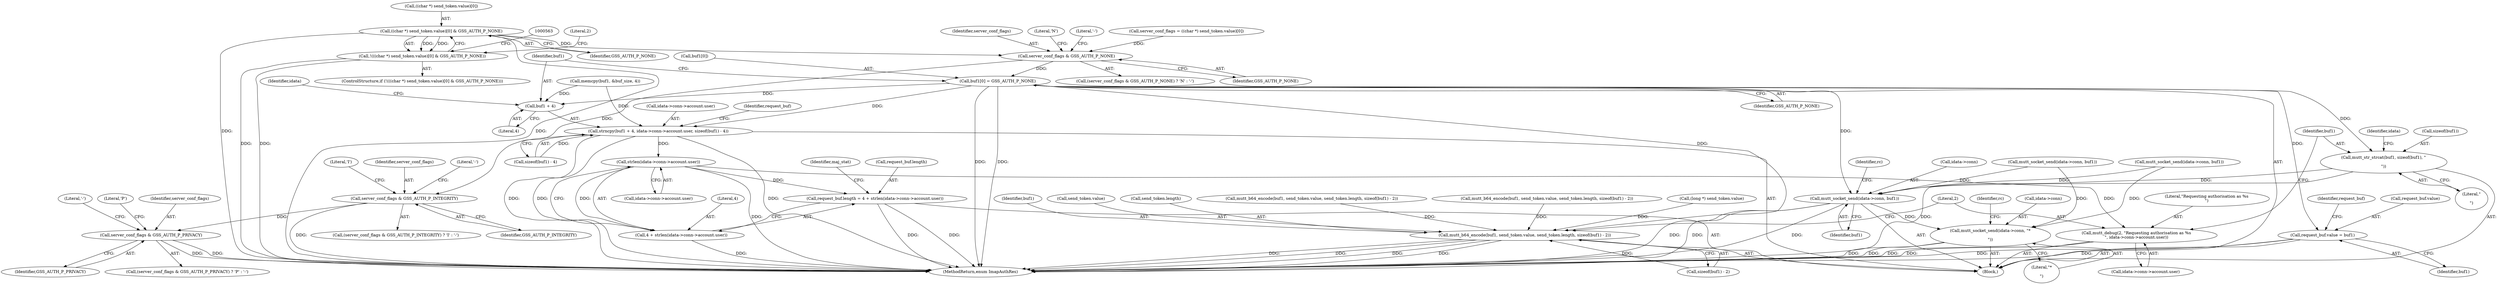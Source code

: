 digraph "0_neomutt_6f163e07ae68654d7ac5268cbb7565f6df79ad85_0@array" {
"1000541" [label="(Call,((char *) send_token.value)[0] & GSS_AUTH_P_NONE)"];
"1000540" [label="(Call,!(((char *) send_token.value)[0] & GSS_AUTH_P_NONE))"];
"1000587" [label="(Call,server_conf_flags & GSS_AUTH_P_NONE)"];
"1000593" [label="(Call,server_conf_flags & GSS_AUTH_P_INTEGRITY)"];
"1000599" [label="(Call,server_conf_flags & GSS_AUTH_P_PRIVACY)"];
"1000617" [label="(Call,buf1[0] = GSS_AUTH_P_NONE)"];
"1000622" [label="(Call,strncpy(buf1 + 4, idata->conn->account.user, sizeof(buf1) - 4))"];
"1000648" [label="(Call,strlen(idata->conn->account.user))"];
"1000642" [label="(Call,request_buf.length = 4 + strlen(idata->conn->account.user))"];
"1000646" [label="(Call,4 + strlen(idata->conn->account.user))"];
"1000691" [label="(Call,mutt_debug(2, \"Requesting authorisation as %s\n\", idata->conn->account.user))"];
"1000623" [label="(Call,buf1 + 4)"];
"1000637" [label="(Call,request_buf.value = buf1)"];
"1000679" [label="(Call,mutt_b64_encode(buf1, send_token.value, send_token.length, sizeof(buf1) - 2))"];
"1000701" [label="(Call,mutt_str_strcat(buf1, sizeof(buf1), \"\r\n\"))"];
"1000706" [label="(Call,mutt_socket_send(idata->conn, buf1))"];
"1000763" [label="(Call,mutt_socket_send(idata->conn, \"*\r\n\"))"];
"1000589" [label="(Identifier,GSS_AUTH_P_NONE)"];
"1000646" [label="(Call,4 + strlen(idata->conn->account.user))"];
"1000542" [label="(Call,((char *) send_token.value)[0])"];
"1000590" [label="(Literal,'N')"];
"1000602" [label="(Literal,'P')"];
"1000596" [label="(Literal,'I')"];
"1000680" [label="(Identifier,buf1)"];
"1000708" [label="(Identifier,idata)"];
"1000767" [label="(Literal,\"*\r\n\")"];
"1000549" [label="(Identifier,GSS_AUTH_P_NONE)"];
"1000600" [label="(Identifier,server_conf_flags)"];
"1000612" [label="(Call,memcpy(buf1, &buf_size, 4))"];
"1000587" [label="(Call,server_conf_flags & GSS_AUTH_P_NONE)"];
"1000694" [label="(Call,idata->conn->account.user)"];
"1000707" [label="(Call,idata->conn)"];
"1000681" [label="(Call,send_token.value)"];
"1000595" [label="(Identifier,GSS_AUTH_P_INTEGRITY)"];
"1000541" [label="(Call,((char *) send_token.value)[0] & GSS_AUTH_P_NONE)"];
"1000591" [label="(Literal,'-')"];
"1000603" [label="(Literal,'-')"];
"1000639" [label="(Identifier,request_buf)"];
"1000702" [label="(Identifier,buf1)"];
"1000684" [label="(Call,send_token.length)"];
"1000621" [label="(Identifier,GSS_AUTH_P_NONE)"];
"1000453" [label="(Call,mutt_socket_send(idata->conn, buf1))"];
"1000629" [label="(Identifier,idata)"];
"1000710" [label="(Identifier,buf1)"];
"1000633" [label="(Call,sizeof(buf1) - 4)"];
"1000764" [label="(Call,idata->conn)"];
"1000622" [label="(Call,strncpy(buf1 + 4, idata->conn->account.user, sizeof(buf1) - 4))"];
"1000586" [label="(Call,(server_conf_flags & GSS_AUTH_P_NONE) ? 'N' : '-')"];
"1000770" [label="(Identifier,rc)"];
"1000530" [label="(Call,server_conf_flags = ((char *) send_token.value)[0])"];
"1000691" [label="(Call,mutt_debug(2, \"Requesting authorisation as %s\n\", idata->conn->account.user))"];
"1000594" [label="(Identifier,server_conf_flags)"];
"1000647" [label="(Literal,4)"];
"1000617" [label="(Call,buf1[0] = GSS_AUTH_P_NONE)"];
"1000642" [label="(Call,request_buf.length = 4 + strlen(idata->conn->account.user))"];
"1000693" [label="(Literal,\"Requesting authorisation as %s\n\")"];
"1000601" [label="(Identifier,GSS_AUTH_P_PRIVACY)"];
"1000637" [label="(Call,request_buf.value = buf1)"];
"1000618" [label="(Call,buf1[0])"];
"1000641" [label="(Identifier,buf1)"];
"1000592" [label="(Call,(server_conf_flags & GSS_AUTH_P_INTEGRITY) ? 'I' : '-')"];
"1000624" [label="(Identifier,buf1)"];
"1000312" [label="(Call,mutt_b64_encode(buf1, send_token.value, send_token.length, sizeof(buf1) - 2))"];
"1000763" [label="(Call,mutt_socket_send(idata->conn, \"*\r\n\"))"];
"1000623" [label="(Call,buf1 + 4)"];
"1000598" [label="(Call,(server_conf_flags & GSS_AUTH_P_PRIVACY) ? 'P' : '-')"];
"1000713" [label="(Identifier,rc)"];
"1000625" [label="(Literal,4)"];
"1000540" [label="(Call,!(((char *) send_token.value)[0] & GSS_AUTH_P_NONE))"];
"1000648" [label="(Call,strlen(idata->conn->account.user))"];
"1000638" [label="(Call,request_buf.value)"];
"1000687" [label="(Call,sizeof(buf1) - 2)"];
"1000431" [label="(Call,mutt_b64_encode(buf1, send_token.value, send_token.length, sizeof(buf1) - 2))"];
"1000705" [label="(Literal,\"\r\n\")"];
"1000679" [label="(Call,mutt_b64_encode(buf1, send_token.value, send_token.length, sizeof(buf1) - 2))"];
"1000649" [label="(Call,idata->conn->account.user)"];
"1000120" [label="(Block,)"];
"1000597" [label="(Literal,'-')"];
"1000599" [label="(Call,server_conf_flags & GSS_AUTH_P_PRIVACY)"];
"1000703" [label="(Call,sizeof(buf1))"];
"1000552" [label="(Literal,2)"];
"1000573" [label="(Call,(long *) send_token.value)"];
"1000706" [label="(Call,mutt_socket_send(idata->conn, buf1))"];
"1000644" [label="(Identifier,request_buf)"];
"1000782" [label="(MethodReturn,enum ImapAuthRes)"];
"1000701" [label="(Call,mutt_str_strcat(buf1, sizeof(buf1), \"\r\n\"))"];
"1000593" [label="(Call,server_conf_flags & GSS_AUTH_P_INTEGRITY)"];
"1000643" [label="(Call,request_buf.length)"];
"1000588" [label="(Identifier,server_conf_flags)"];
"1000692" [label="(Literal,2)"];
"1000626" [label="(Call,idata->conn->account.user)"];
"1000539" [label="(ControlStructure,if (!(((char *) send_token.value)[0] & GSS_AUTH_P_NONE)))"];
"1000334" [label="(Call,mutt_socket_send(idata->conn, buf1))"];
"1000657" [label="(Identifier,maj_stat)"];
"1000541" -> "1000540"  [label="AST: "];
"1000541" -> "1000549"  [label="CFG: "];
"1000542" -> "1000541"  [label="AST: "];
"1000549" -> "1000541"  [label="AST: "];
"1000540" -> "1000541"  [label="CFG: "];
"1000541" -> "1000782"  [label="DDG: "];
"1000541" -> "1000782"  [label="DDG: "];
"1000541" -> "1000540"  [label="DDG: "];
"1000541" -> "1000540"  [label="DDG: "];
"1000541" -> "1000587"  [label="DDG: "];
"1000540" -> "1000539"  [label="AST: "];
"1000552" -> "1000540"  [label="CFG: "];
"1000563" -> "1000540"  [label="CFG: "];
"1000540" -> "1000782"  [label="DDG: "];
"1000540" -> "1000782"  [label="DDG: "];
"1000587" -> "1000586"  [label="AST: "];
"1000587" -> "1000589"  [label="CFG: "];
"1000588" -> "1000587"  [label="AST: "];
"1000589" -> "1000587"  [label="AST: "];
"1000590" -> "1000587"  [label="CFG: "];
"1000591" -> "1000587"  [label="CFG: "];
"1000530" -> "1000587"  [label="DDG: "];
"1000587" -> "1000593"  [label="DDG: "];
"1000587" -> "1000617"  [label="DDG: "];
"1000593" -> "1000592"  [label="AST: "];
"1000593" -> "1000595"  [label="CFG: "];
"1000594" -> "1000593"  [label="AST: "];
"1000595" -> "1000593"  [label="AST: "];
"1000596" -> "1000593"  [label="CFG: "];
"1000597" -> "1000593"  [label="CFG: "];
"1000593" -> "1000782"  [label="DDG: "];
"1000593" -> "1000599"  [label="DDG: "];
"1000599" -> "1000598"  [label="AST: "];
"1000599" -> "1000601"  [label="CFG: "];
"1000600" -> "1000599"  [label="AST: "];
"1000601" -> "1000599"  [label="AST: "];
"1000602" -> "1000599"  [label="CFG: "];
"1000603" -> "1000599"  [label="CFG: "];
"1000599" -> "1000782"  [label="DDG: "];
"1000599" -> "1000782"  [label="DDG: "];
"1000617" -> "1000120"  [label="AST: "];
"1000617" -> "1000621"  [label="CFG: "];
"1000618" -> "1000617"  [label="AST: "];
"1000621" -> "1000617"  [label="AST: "];
"1000624" -> "1000617"  [label="CFG: "];
"1000617" -> "1000782"  [label="DDG: "];
"1000617" -> "1000782"  [label="DDG: "];
"1000617" -> "1000622"  [label="DDG: "];
"1000617" -> "1000623"  [label="DDG: "];
"1000617" -> "1000637"  [label="DDG: "];
"1000617" -> "1000679"  [label="DDG: "];
"1000617" -> "1000701"  [label="DDG: "];
"1000617" -> "1000706"  [label="DDG: "];
"1000622" -> "1000120"  [label="AST: "];
"1000622" -> "1000633"  [label="CFG: "];
"1000623" -> "1000622"  [label="AST: "];
"1000626" -> "1000622"  [label="AST: "];
"1000633" -> "1000622"  [label="AST: "];
"1000639" -> "1000622"  [label="CFG: "];
"1000622" -> "1000782"  [label="DDG: "];
"1000622" -> "1000782"  [label="DDG: "];
"1000622" -> "1000782"  [label="DDG: "];
"1000612" -> "1000622"  [label="DDG: "];
"1000633" -> "1000622"  [label="DDG: "];
"1000622" -> "1000648"  [label="DDG: "];
"1000648" -> "1000646"  [label="AST: "];
"1000648" -> "1000649"  [label="CFG: "];
"1000649" -> "1000648"  [label="AST: "];
"1000646" -> "1000648"  [label="CFG: "];
"1000648" -> "1000782"  [label="DDG: "];
"1000648" -> "1000642"  [label="DDG: "];
"1000648" -> "1000646"  [label="DDG: "];
"1000648" -> "1000691"  [label="DDG: "];
"1000642" -> "1000120"  [label="AST: "];
"1000642" -> "1000646"  [label="CFG: "];
"1000643" -> "1000642"  [label="AST: "];
"1000646" -> "1000642"  [label="AST: "];
"1000657" -> "1000642"  [label="CFG: "];
"1000642" -> "1000782"  [label="DDG: "];
"1000642" -> "1000782"  [label="DDG: "];
"1000647" -> "1000646"  [label="AST: "];
"1000646" -> "1000782"  [label="DDG: "];
"1000691" -> "1000120"  [label="AST: "];
"1000691" -> "1000694"  [label="CFG: "];
"1000692" -> "1000691"  [label="AST: "];
"1000693" -> "1000691"  [label="AST: "];
"1000694" -> "1000691"  [label="AST: "];
"1000702" -> "1000691"  [label="CFG: "];
"1000691" -> "1000782"  [label="DDG: "];
"1000691" -> "1000782"  [label="DDG: "];
"1000623" -> "1000625"  [label="CFG: "];
"1000624" -> "1000623"  [label="AST: "];
"1000625" -> "1000623"  [label="AST: "];
"1000629" -> "1000623"  [label="CFG: "];
"1000612" -> "1000623"  [label="DDG: "];
"1000637" -> "1000120"  [label="AST: "];
"1000637" -> "1000641"  [label="CFG: "];
"1000638" -> "1000637"  [label="AST: "];
"1000641" -> "1000637"  [label="AST: "];
"1000644" -> "1000637"  [label="CFG: "];
"1000637" -> "1000782"  [label="DDG: "];
"1000637" -> "1000782"  [label="DDG: "];
"1000679" -> "1000120"  [label="AST: "];
"1000679" -> "1000687"  [label="CFG: "];
"1000680" -> "1000679"  [label="AST: "];
"1000681" -> "1000679"  [label="AST: "];
"1000684" -> "1000679"  [label="AST: "];
"1000687" -> "1000679"  [label="AST: "];
"1000692" -> "1000679"  [label="CFG: "];
"1000679" -> "1000782"  [label="DDG: "];
"1000679" -> "1000782"  [label="DDG: "];
"1000679" -> "1000782"  [label="DDG: "];
"1000679" -> "1000782"  [label="DDG: "];
"1000573" -> "1000679"  [label="DDG: "];
"1000431" -> "1000679"  [label="DDG: "];
"1000312" -> "1000679"  [label="DDG: "];
"1000687" -> "1000679"  [label="DDG: "];
"1000701" -> "1000120"  [label="AST: "];
"1000701" -> "1000705"  [label="CFG: "];
"1000702" -> "1000701"  [label="AST: "];
"1000703" -> "1000701"  [label="AST: "];
"1000705" -> "1000701"  [label="AST: "];
"1000708" -> "1000701"  [label="CFG: "];
"1000701" -> "1000782"  [label="DDG: "];
"1000701" -> "1000706"  [label="DDG: "];
"1000706" -> "1000120"  [label="AST: "];
"1000706" -> "1000710"  [label="CFG: "];
"1000707" -> "1000706"  [label="AST: "];
"1000710" -> "1000706"  [label="AST: "];
"1000713" -> "1000706"  [label="CFG: "];
"1000706" -> "1000782"  [label="DDG: "];
"1000706" -> "1000782"  [label="DDG: "];
"1000706" -> "1000782"  [label="DDG: "];
"1000453" -> "1000706"  [label="DDG: "];
"1000334" -> "1000706"  [label="DDG: "];
"1000706" -> "1000763"  [label="DDG: "];
"1000763" -> "1000120"  [label="AST: "];
"1000763" -> "1000767"  [label="CFG: "];
"1000764" -> "1000763"  [label="AST: "];
"1000767" -> "1000763"  [label="AST: "];
"1000770" -> "1000763"  [label="CFG: "];
"1000763" -> "1000782"  [label="DDG: "];
"1000763" -> "1000782"  [label="DDG: "];
"1000453" -> "1000763"  [label="DDG: "];
"1000334" -> "1000763"  [label="DDG: "];
}

